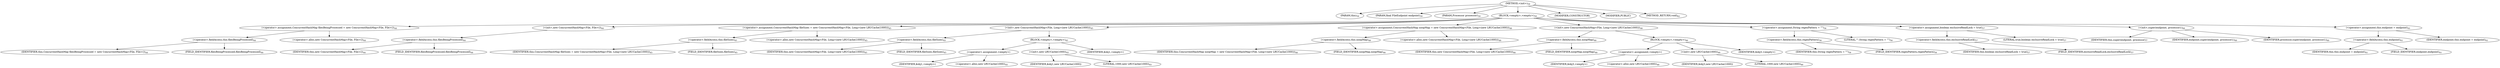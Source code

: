 digraph "&lt;init&gt;" {  
"103" [label = <(METHOD,&lt;init&gt;)<SUB>59</SUB>> ]
"4" [label = <(PARAM,this)<SUB>59</SUB>> ]
"104" [label = <(PARAM,final FileEndpoint endpoint)<SUB>59</SUB>> ]
"105" [label = <(PARAM,Processor processor)<SUB>59</SUB>> ]
"106" [label = <(BLOCK,&lt;empty&gt;,&lt;empty&gt;)<SUB>59</SUB>> ]
"107" [label = <(&lt;operator&gt;.assignment,ConcurrentHashMap filesBeingProcessed = new ConcurrentHashMap&lt;File, File&gt;())<SUB>44</SUB>> ]
"108" [label = <(&lt;operator&gt;.fieldAccess,this.filesBeingProcessed)<SUB>44</SUB>> ]
"109" [label = <(IDENTIFIER,this,ConcurrentHashMap filesBeingProcessed = new ConcurrentHashMap&lt;File, File&gt;())<SUB>44</SUB>> ]
"110" [label = <(FIELD_IDENTIFIER,filesBeingProcessed,filesBeingProcessed)<SUB>44</SUB>> ]
"111" [label = <(&lt;operator&gt;.alloc,new ConcurrentHashMap&lt;File, File&gt;())<SUB>44</SUB>> ]
"112" [label = <(&lt;init&gt;,new ConcurrentHashMap&lt;File, File&gt;())<SUB>44</SUB>> ]
"113" [label = <(&lt;operator&gt;.fieldAccess,this.filesBeingProcessed)<SUB>44</SUB>> ]
"114" [label = <(IDENTIFIER,this,new ConcurrentHashMap&lt;File, File&gt;())<SUB>44</SUB>> ]
"115" [label = <(FIELD_IDENTIFIER,filesBeingProcessed,filesBeingProcessed)<SUB>44</SUB>> ]
"116" [label = <(&lt;operator&gt;.assignment,ConcurrentHashMap fileSizes = new ConcurrentHashMap&lt;File, Long&gt;(new LRUCache(1000)))<SUB>45</SUB>> ]
"117" [label = <(&lt;operator&gt;.fieldAccess,this.fileSizes)<SUB>45</SUB>> ]
"118" [label = <(IDENTIFIER,this,ConcurrentHashMap fileSizes = new ConcurrentHashMap&lt;File, Long&gt;(new LRUCache(1000)))<SUB>45</SUB>> ]
"119" [label = <(FIELD_IDENTIFIER,fileSizes,fileSizes)<SUB>45</SUB>> ]
"120" [label = <(&lt;operator&gt;.alloc,new ConcurrentHashMap&lt;File, Long&gt;(new LRUCache(1000)))<SUB>45</SUB>> ]
"121" [label = <(&lt;init&gt;,new ConcurrentHashMap&lt;File, Long&gt;(new LRUCache(1000)))<SUB>45</SUB>> ]
"122" [label = <(&lt;operator&gt;.fieldAccess,this.fileSizes)<SUB>45</SUB>> ]
"123" [label = <(IDENTIFIER,this,new ConcurrentHashMap&lt;File, Long&gt;(new LRUCache(1000)))<SUB>45</SUB>> ]
"124" [label = <(FIELD_IDENTIFIER,fileSizes,fileSizes)<SUB>45</SUB>> ]
"125" [label = <(BLOCK,&lt;empty&gt;,&lt;empty&gt;)<SUB>45</SUB>> ]
"126" [label = <(&lt;operator&gt;.assignment,&lt;empty&gt;)> ]
"127" [label = <(IDENTIFIER,$obj1,&lt;empty&gt;)> ]
"128" [label = <(&lt;operator&gt;.alloc,new LRUCache(1000))<SUB>45</SUB>> ]
"129" [label = <(&lt;init&gt;,new LRUCache(1000))<SUB>45</SUB>> ]
"130" [label = <(IDENTIFIER,$obj1,new LRUCache(1000))> ]
"131" [label = <(LITERAL,1000,new LRUCache(1000))<SUB>45</SUB>> ]
"132" [label = <(IDENTIFIER,$obj1,&lt;empty&gt;)> ]
"133" [label = <(&lt;operator&gt;.assignment,ConcurrentHashMap noopMap = new ConcurrentHashMap&lt;File, Long&gt;(new LRUCache(1000)))<SUB>46</SUB>> ]
"134" [label = <(&lt;operator&gt;.fieldAccess,this.noopMap)<SUB>46</SUB>> ]
"135" [label = <(IDENTIFIER,this,ConcurrentHashMap noopMap = new ConcurrentHashMap&lt;File, Long&gt;(new LRUCache(1000)))<SUB>46</SUB>> ]
"136" [label = <(FIELD_IDENTIFIER,noopMap,noopMap)<SUB>46</SUB>> ]
"137" [label = <(&lt;operator&gt;.alloc,new ConcurrentHashMap&lt;File, Long&gt;(new LRUCache(1000)))<SUB>46</SUB>> ]
"138" [label = <(&lt;init&gt;,new ConcurrentHashMap&lt;File, Long&gt;(new LRUCache(1000)))<SUB>46</SUB>> ]
"139" [label = <(&lt;operator&gt;.fieldAccess,this.noopMap)<SUB>46</SUB>> ]
"140" [label = <(IDENTIFIER,this,new ConcurrentHashMap&lt;File, Long&gt;(new LRUCache(1000)))<SUB>46</SUB>> ]
"141" [label = <(FIELD_IDENTIFIER,noopMap,noopMap)<SUB>46</SUB>> ]
"142" [label = <(BLOCK,&lt;empty&gt;,&lt;empty&gt;)<SUB>46</SUB>> ]
"143" [label = <(&lt;operator&gt;.assignment,&lt;empty&gt;)> ]
"144" [label = <(IDENTIFIER,$obj3,&lt;empty&gt;)> ]
"145" [label = <(&lt;operator&gt;.alloc,new LRUCache(1000))<SUB>46</SUB>> ]
"146" [label = <(&lt;init&gt;,new LRUCache(1000))<SUB>46</SUB>> ]
"147" [label = <(IDENTIFIER,$obj3,new LRUCache(1000))> ]
"148" [label = <(LITERAL,1000,new LRUCache(1000))<SUB>46</SUB>> ]
"149" [label = <(IDENTIFIER,$obj3,&lt;empty&gt;)> ]
"150" [label = <(&lt;operator&gt;.assignment,String regexPattern = &quot;&quot;)<SUB>56</SUB>> ]
"151" [label = <(&lt;operator&gt;.fieldAccess,this.regexPattern)<SUB>56</SUB>> ]
"152" [label = <(IDENTIFIER,this,String regexPattern = &quot;&quot;)<SUB>56</SUB>> ]
"153" [label = <(FIELD_IDENTIFIER,regexPattern,regexPattern)<SUB>56</SUB>> ]
"154" [label = <(LITERAL,&quot;&quot;,String regexPattern = &quot;&quot;)<SUB>56</SUB>> ]
"155" [label = <(&lt;operator&gt;.assignment,boolean exclusiveReadLock = true)<SUB>57</SUB>> ]
"156" [label = <(&lt;operator&gt;.fieldAccess,this.exclusiveReadLock)<SUB>57</SUB>> ]
"157" [label = <(IDENTIFIER,this,boolean exclusiveReadLock = true)<SUB>57</SUB>> ]
"158" [label = <(FIELD_IDENTIFIER,exclusiveReadLock,exclusiveReadLock)<SUB>57</SUB>> ]
"159" [label = <(LITERAL,true,boolean exclusiveReadLock = true)<SUB>57</SUB>> ]
"160" [label = <(&lt;init&gt;,super(endpoint, processor);)<SUB>60</SUB>> ]
"3" [label = <(IDENTIFIER,this,super(endpoint, processor);)> ]
"161" [label = <(IDENTIFIER,endpoint,super(endpoint, processor);)<SUB>60</SUB>> ]
"162" [label = <(IDENTIFIER,processor,super(endpoint, processor);)<SUB>60</SUB>> ]
"163" [label = <(&lt;operator&gt;.assignment,this.endpoint = endpoint)<SUB>61</SUB>> ]
"164" [label = <(&lt;operator&gt;.fieldAccess,this.endpoint)<SUB>61</SUB>> ]
"5" [label = <(IDENTIFIER,this,this.endpoint = endpoint)<SUB>61</SUB>> ]
"165" [label = <(FIELD_IDENTIFIER,endpoint,endpoint)<SUB>61</SUB>> ]
"166" [label = <(IDENTIFIER,endpoint,this.endpoint = endpoint)<SUB>61</SUB>> ]
"167" [label = <(MODIFIER,CONSTRUCTOR)> ]
"168" [label = <(MODIFIER,PUBLIC)> ]
"169" [label = <(METHOD_RETURN,void)<SUB>62</SUB>> ]
  "103" -> "4" 
  "103" -> "104" 
  "103" -> "105" 
  "103" -> "106" 
  "103" -> "167" 
  "103" -> "168" 
  "103" -> "169" 
  "106" -> "107" 
  "106" -> "112" 
  "106" -> "116" 
  "106" -> "121" 
  "106" -> "133" 
  "106" -> "138" 
  "106" -> "150" 
  "106" -> "155" 
  "106" -> "160" 
  "106" -> "163" 
  "107" -> "108" 
  "107" -> "111" 
  "108" -> "109" 
  "108" -> "110" 
  "112" -> "113" 
  "113" -> "114" 
  "113" -> "115" 
  "116" -> "117" 
  "116" -> "120" 
  "117" -> "118" 
  "117" -> "119" 
  "121" -> "122" 
  "121" -> "125" 
  "122" -> "123" 
  "122" -> "124" 
  "125" -> "126" 
  "125" -> "129" 
  "125" -> "132" 
  "126" -> "127" 
  "126" -> "128" 
  "129" -> "130" 
  "129" -> "131" 
  "133" -> "134" 
  "133" -> "137" 
  "134" -> "135" 
  "134" -> "136" 
  "138" -> "139" 
  "138" -> "142" 
  "139" -> "140" 
  "139" -> "141" 
  "142" -> "143" 
  "142" -> "146" 
  "142" -> "149" 
  "143" -> "144" 
  "143" -> "145" 
  "146" -> "147" 
  "146" -> "148" 
  "150" -> "151" 
  "150" -> "154" 
  "151" -> "152" 
  "151" -> "153" 
  "155" -> "156" 
  "155" -> "159" 
  "156" -> "157" 
  "156" -> "158" 
  "160" -> "3" 
  "160" -> "161" 
  "160" -> "162" 
  "163" -> "164" 
  "163" -> "166" 
  "164" -> "5" 
  "164" -> "165" 
}
